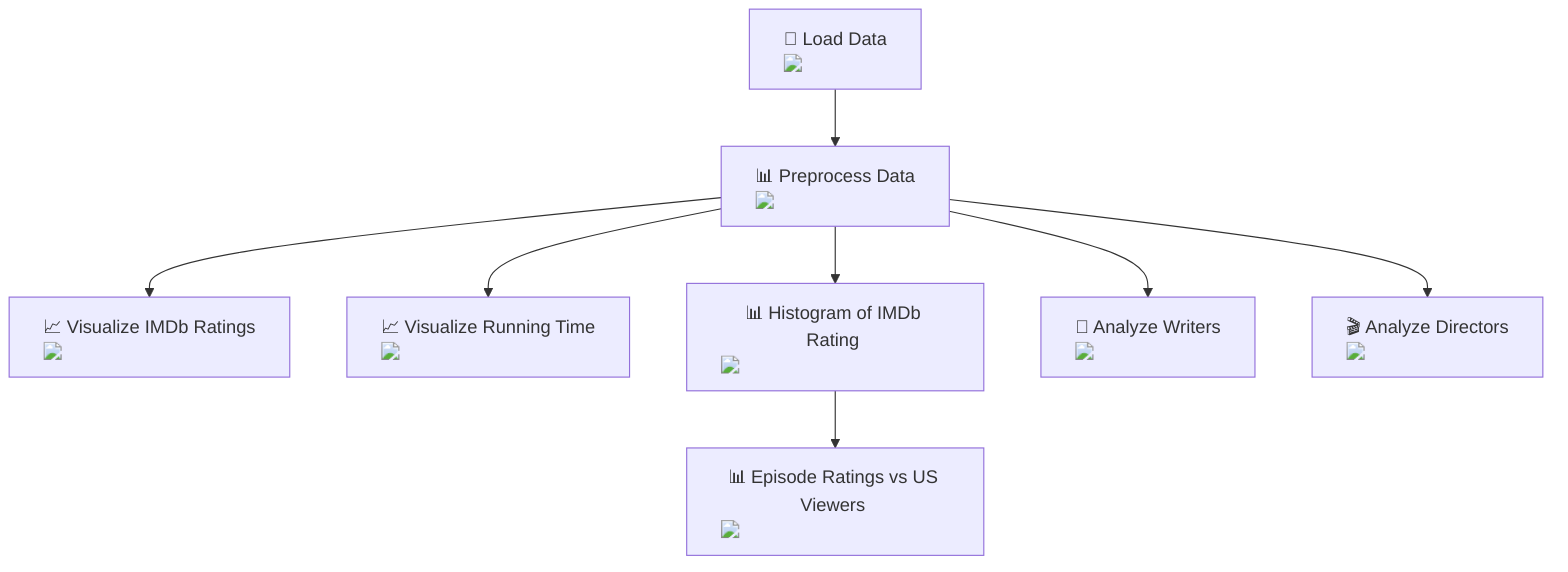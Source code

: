 flowchart TD
    A["📁 Load Data <img src='file.svg'/>"] --> B["📊 Preprocess Data <img src='table.svg'/>"]
    B --> C["📈 Visualize IMDb Ratings <img src='dummy_plots/lmplot_template.svg'/>"]
    B --> D["📈 Visualize Running Time <img src='dummy_plots/lmplot_template.svg'/>"]
    B --> E["📊 Histogram of IMDb Rating <img src='dummy_plots/hist_template.svg'/>"]
    E --> F["📊 Episode Ratings vs US Viewers <img src='dummy_plots/lineplot_template.svg'/>"]
    B --> G["📝 Analyze Writers <img src='brain.svg'/>"]
    B --> H["🎬 Analyze Directors <img src='brain.svg'/>"]